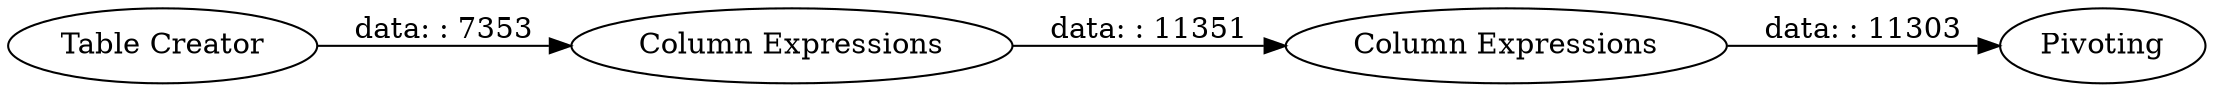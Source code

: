 digraph {
	"-358502939436986736_3" [label="Column Expressions"]
	"-358502939436986736_7" [label=Pivoting]
	"-358502939436986736_2" [label="Column Expressions"]
	"-358502939436986736_1" [label="Table Creator"]
	"-358502939436986736_1" -> "-358502939436986736_2" [label="data: : 7353"]
	"-358502939436986736_3" -> "-358502939436986736_7" [label="data: : 11303"]
	"-358502939436986736_2" -> "-358502939436986736_3" [label="data: : 11351"]
	rankdir=LR
}

